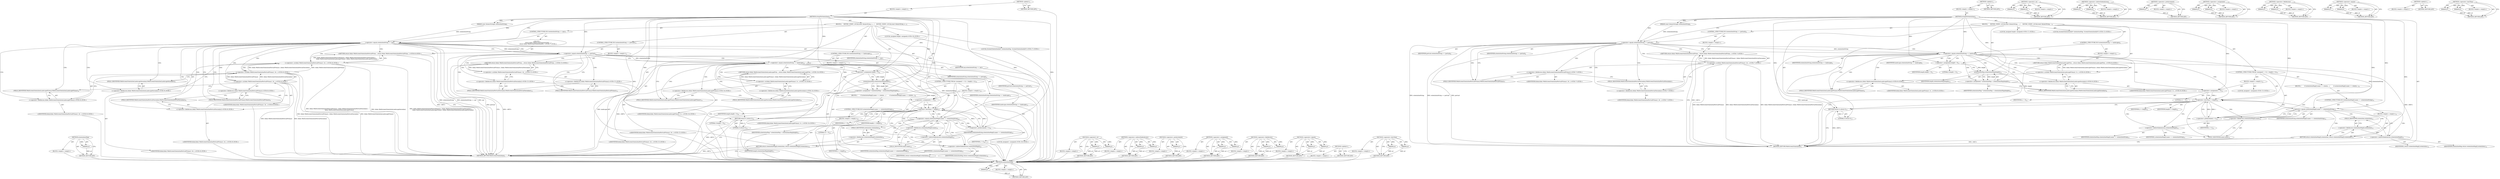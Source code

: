 digraph "&lt;operator&gt;.lessThan" {
vulnerable_120 [label=<(METHOD,orientationsMap)>];
vulnerable_121 [label=<(PARAM,p1)>];
vulnerable_122 [label=<(BLOCK,&lt;empty&gt;,&lt;empty&gt;)>];
vulnerable_123 [label=<(METHOD_RETURN,ANY)>];
vulnerable_6 [label=<(METHOD,&lt;global&gt;)<SUB>1</SUB>>];
vulnerable_7 [label=<(BLOCK,&lt;empty&gt;,&lt;empty&gt;)<SUB>1</SUB>>];
vulnerable_8 [label=<(METHOD,stringToOrientations)<SUB>1</SUB>>];
vulnerable_9 [label=<(PARAM,const AtomicString&amp; orientationString)<SUB>1</SUB>>];
vulnerable_10 [label=<(BLOCK,{
     DEFINE_STATIC_LOCAL(const AtomicString, ...,{
     DEFINE_STATIC_LOCAL(const AtomicString, ...)<SUB>2</SUB>>];
vulnerable_11 [label=<(CONTROL_STRUCTURE,IF,if (orientationString == portrait))<SUB>6</SUB>>];
vulnerable_12 [label=<(&lt;operator&gt;.equals,orientationString == portrait)<SUB>6</SUB>>];
vulnerable_13 [label=<(IDENTIFIER,orientationString,orientationString == portrait)<SUB>6</SUB>>];
vulnerable_14 [label=<(IDENTIFIER,portrait,orientationString == portrait)<SUB>6</SUB>>];
vulnerable_15 [label=<(BLOCK,&lt;empty&gt;,&lt;empty&gt;)<SUB>7</SUB>>];
vulnerable_16 [label="<(RETURN,return blink::WebScreenOrientationPortraitPrima...,return blink::WebScreenOrientationPortraitPrima...)<SUB>7</SUB>>"];
vulnerable_17 [label="<(&lt;operator&gt;.or,blink::WebScreenOrientationPortraitPrimary | bl...)<SUB>7</SUB>>"];
vulnerable_18 [label="<(&lt;operator&gt;.fieldAccess,blink::WebScreenOrientationPortraitPrimary)<SUB>7</SUB>>"];
vulnerable_19 [label="<(IDENTIFIER,blink,blink::WebScreenOrientationPortraitPrimary | bl...)<SUB>7</SUB>>"];
vulnerable_20 [label=<(FIELD_IDENTIFIER,WebScreenOrientationPortraitPrimary,WebScreenOrientationPortraitPrimary)<SUB>7</SUB>>];
vulnerable_21 [label="<(&lt;operator&gt;.fieldAccess,blink::WebScreenOrientationPortraitSecondary)<SUB>7</SUB>>"];
vulnerable_22 [label="<(IDENTIFIER,blink,blink::WebScreenOrientationPortraitPrimary | bl...)<SUB>7</SUB>>"];
vulnerable_23 [label=<(FIELD_IDENTIFIER,WebScreenOrientationPortraitSecondary,WebScreenOrientationPortraitSecondary)<SUB>7</SUB>>];
vulnerable_24 [label=<(CONTROL_STRUCTURE,IF,if (orientationString == landscape))<SUB>8</SUB>>];
vulnerable_25 [label=<(&lt;operator&gt;.equals,orientationString == landscape)<SUB>8</SUB>>];
vulnerable_26 [label=<(IDENTIFIER,orientationString,orientationString == landscape)<SUB>8</SUB>>];
vulnerable_27 [label=<(IDENTIFIER,landscape,orientationString == landscape)<SUB>8</SUB>>];
vulnerable_28 [label=<(BLOCK,&lt;empty&gt;,&lt;empty&gt;)<SUB>9</SUB>>];
vulnerable_29 [label="<(RETURN,return blink::WebScreenOrientationLandscapePrim...,return blink::WebScreenOrientationLandscapePrim...)<SUB>9</SUB>>"];
vulnerable_30 [label="<(&lt;operator&gt;.or,blink::WebScreenOrientationLandscapePrimary | b...)<SUB>9</SUB>>"];
vulnerable_31 [label="<(&lt;operator&gt;.fieldAccess,blink::WebScreenOrientationLandscapePrimary)<SUB>9</SUB>>"];
vulnerable_32 [label="<(IDENTIFIER,blink,blink::WebScreenOrientationLandscapePrimary | b...)<SUB>9</SUB>>"];
vulnerable_33 [label=<(FIELD_IDENTIFIER,WebScreenOrientationLandscapePrimary,WebScreenOrientationLandscapePrimary)<SUB>9</SUB>>];
vulnerable_34 [label="<(&lt;operator&gt;.fieldAccess,blink::WebScreenOrientationLandscapeSecondary)<SUB>9</SUB>>"];
vulnerable_35 [label="<(IDENTIFIER,blink,blink::WebScreenOrientationLandscapePrimary | b...)<SUB>9</SUB>>"];
vulnerable_36 [label=<(FIELD_IDENTIFIER,WebScreenOrientationLandscapeSecondary,WebScreenOrientationLandscapeSecondary)<SUB>9</SUB>>];
vulnerable_37 [label="<(LOCAL,unsigned length: unsigned)<SUB>11</SUB>>"];
vulnerable_38 [label=<(&lt;operator&gt;.assignment,length = 0)<SUB>11</SUB>>];
vulnerable_39 [label=<(IDENTIFIER,length,length = 0)<SUB>11</SUB>>];
vulnerable_40 [label=<(LITERAL,0,length = 0)<SUB>11</SUB>>];
vulnerable_41 [label="<(LOCAL,ScreenOrientationInfo* orientationMap: ScreenOrientationInfo*)<SUB>12</SUB>>"];
vulnerable_42 [label=<(&lt;operator&gt;.assignment,* orientationMap = orientationsMap(length))<SUB>12</SUB>>];
vulnerable_43 [label=<(IDENTIFIER,orientationMap,* orientationMap = orientationsMap(length))<SUB>12</SUB>>];
vulnerable_44 [label=<(orientationsMap,orientationsMap(length))<SUB>12</SUB>>];
vulnerable_45 [label=<(IDENTIFIER,length,orientationsMap(length))<SUB>12</SUB>>];
vulnerable_46 [label=<(CONTROL_STRUCTURE,FOR,for (unsigned i = 0;i &lt; length;++i))<SUB>13</SUB>>];
vulnerable_47 [label=<(BLOCK,&lt;empty&gt;,&lt;empty&gt;)<SUB>13</SUB>>];
vulnerable_48 [label="<(LOCAL,unsigned i: unsigned)<SUB>13</SUB>>"];
vulnerable_49 [label=<(&lt;operator&gt;.assignment,i = 0)<SUB>13</SUB>>];
vulnerable_50 [label=<(IDENTIFIER,i,i = 0)<SUB>13</SUB>>];
vulnerable_51 [label=<(LITERAL,0,i = 0)<SUB>13</SUB>>];
vulnerable_52 [label=<(&lt;operator&gt;.lessThan,i &lt; length)<SUB>13</SUB>>];
vulnerable_53 [label=<(IDENTIFIER,i,i &lt; length)<SUB>13</SUB>>];
vulnerable_54 [label=<(IDENTIFIER,length,i &lt; length)<SUB>13</SUB>>];
vulnerable_55 [label=<(&lt;operator&gt;.preIncrement,++i)<SUB>13</SUB>>];
vulnerable_56 [label=<(IDENTIFIER,i,++i)<SUB>13</SUB>>];
vulnerable_57 [label=<(BLOCK,{
        if (orientationMap[i].name == orienta...,{
        if (orientationMap[i].name == orienta...)<SUB>13</SUB>>];
vulnerable_58 [label=<(CONTROL_STRUCTURE,IF,if (orientationMap[i].name == orientationString))<SUB>14</SUB>>];
vulnerable_59 [label=<(&lt;operator&gt;.equals,orientationMap[i].name == orientationString)<SUB>14</SUB>>];
vulnerable_60 [label=<(&lt;operator&gt;.fieldAccess,orientationMap[i].name)<SUB>14</SUB>>];
vulnerable_61 [label=<(&lt;operator&gt;.indirectIndexAccess,orientationMap[i])<SUB>14</SUB>>];
vulnerable_62 [label=<(IDENTIFIER,orientationMap,orientationMap[i].name == orientationString)<SUB>14</SUB>>];
vulnerable_63 [label=<(IDENTIFIER,i,orientationMap[i].name == orientationString)<SUB>14</SUB>>];
vulnerable_64 [label=<(FIELD_IDENTIFIER,name,name)<SUB>14</SUB>>];
vulnerable_65 [label=<(IDENTIFIER,orientationString,orientationMap[i].name == orientationString)<SUB>14</SUB>>];
vulnerable_66 [label=<(BLOCK,&lt;empty&gt;,&lt;empty&gt;)<SUB>15</SUB>>];
vulnerable_67 [label=<(RETURN,return orientationMap[i].orientation;,return orientationMap[i].orientation;)<SUB>15</SUB>>];
vulnerable_68 [label=<(&lt;operator&gt;.fieldAccess,orientationMap[i].orientation)<SUB>15</SUB>>];
vulnerable_69 [label=<(&lt;operator&gt;.indirectIndexAccess,orientationMap[i])<SUB>15</SUB>>];
vulnerable_70 [label=<(IDENTIFIER,orientationMap,return orientationMap[i].orientation;)<SUB>15</SUB>>];
vulnerable_71 [label=<(IDENTIFIER,i,return orientationMap[i].orientation;)<SUB>15</SUB>>];
vulnerable_72 [label=<(FIELD_IDENTIFIER,orientation,orientation)<SUB>15</SUB>>];
vulnerable_73 [label=<(RETURN,return 0;,return 0;)<SUB>17</SUB>>];
vulnerable_74 [label=<(LITERAL,0,return 0;)<SUB>17</SUB>>];
vulnerable_75 [label=<(METHOD_RETURN,WebScreenOrientations)<SUB>1</SUB>>];
vulnerable_77 [label=<(METHOD_RETURN,ANY)<SUB>1</SUB>>];
vulnerable_105 [label=<(METHOD,&lt;operator&gt;.or)>];
vulnerable_106 [label=<(PARAM,p1)>];
vulnerable_107 [label=<(PARAM,p2)>];
vulnerable_108 [label=<(BLOCK,&lt;empty&gt;,&lt;empty&gt;)>];
vulnerable_109 [label=<(METHOD_RETURN,ANY)>];
vulnerable_133 [label=<(METHOD,&lt;operator&gt;.indirectIndexAccess)>];
vulnerable_134 [label=<(PARAM,p1)>];
vulnerable_135 [label=<(PARAM,p2)>];
vulnerable_136 [label=<(BLOCK,&lt;empty&gt;,&lt;empty&gt;)>];
vulnerable_137 [label=<(METHOD_RETURN,ANY)>];
vulnerable_129 [label=<(METHOD,&lt;operator&gt;.preIncrement)>];
vulnerable_130 [label=<(PARAM,p1)>];
vulnerable_131 [label=<(BLOCK,&lt;empty&gt;,&lt;empty&gt;)>];
vulnerable_132 [label=<(METHOD_RETURN,ANY)>];
vulnerable_115 [label=<(METHOD,&lt;operator&gt;.assignment)>];
vulnerable_116 [label=<(PARAM,p1)>];
vulnerable_117 [label=<(PARAM,p2)>];
vulnerable_118 [label=<(BLOCK,&lt;empty&gt;,&lt;empty&gt;)>];
vulnerable_119 [label=<(METHOD_RETURN,ANY)>];
vulnerable_110 [label=<(METHOD,&lt;operator&gt;.fieldAccess)>];
vulnerable_111 [label=<(PARAM,p1)>];
vulnerable_112 [label=<(PARAM,p2)>];
vulnerable_113 [label=<(BLOCK,&lt;empty&gt;,&lt;empty&gt;)>];
vulnerable_114 [label=<(METHOD_RETURN,ANY)>];
vulnerable_100 [label=<(METHOD,&lt;operator&gt;.equals)>];
vulnerable_101 [label=<(PARAM,p1)>];
vulnerable_102 [label=<(PARAM,p2)>];
vulnerable_103 [label=<(BLOCK,&lt;empty&gt;,&lt;empty&gt;)>];
vulnerable_104 [label=<(METHOD_RETURN,ANY)>];
vulnerable_94 [label=<(METHOD,&lt;global&gt;)<SUB>1</SUB>>];
vulnerable_95 [label=<(BLOCK,&lt;empty&gt;,&lt;empty&gt;)>];
vulnerable_96 [label=<(METHOD_RETURN,ANY)>];
vulnerable_124 [label=<(METHOD,&lt;operator&gt;.lessThan)>];
vulnerable_125 [label=<(PARAM,p1)>];
vulnerable_126 [label=<(PARAM,p2)>];
vulnerable_127 [label=<(BLOCK,&lt;empty&gt;,&lt;empty&gt;)>];
vulnerable_128 [label=<(METHOD_RETURN,ANY)>];
fixed_141 [label=<(METHOD,orientationsMap)>];
fixed_142 [label=<(PARAM,p1)>];
fixed_143 [label=<(BLOCK,&lt;empty&gt;,&lt;empty&gt;)>];
fixed_144 [label=<(METHOD_RETURN,ANY)>];
fixed_6 [label=<(METHOD,&lt;global&gt;)<SUB>1</SUB>>];
fixed_7 [label=<(BLOCK,&lt;empty&gt;,&lt;empty&gt;)<SUB>1</SUB>>];
fixed_8 [label=<(METHOD,stringToOrientations)<SUB>1</SUB>>];
fixed_9 [label=<(PARAM,const AtomicString&amp; orientationString)<SUB>1</SUB>>];
fixed_10 [label=<(BLOCK,{
    DEFINE_STATIC_LOCAL(const AtomicString, a...,{
    DEFINE_STATIC_LOCAL(const AtomicString, a...)<SUB>2</SUB>>];
fixed_11 [label=<(CONTROL_STRUCTURE,IF,if (orientationString == any))<SUB>7</SUB>>];
fixed_12 [label=<(&lt;operator&gt;.equals,orientationString == any)<SUB>7</SUB>>];
fixed_13 [label=<(IDENTIFIER,orientationString,orientationString == any)<SUB>7</SUB>>];
fixed_14 [label=<(IDENTIFIER,any,orientationString == any)<SUB>7</SUB>>];
fixed_15 [label="<(BLOCK,{
        return blink::WebScreenOrientationPor...,{
        return blink::WebScreenOrientationPor...)<SUB>7</SUB>>"];
fixed_16 [label="<(RETURN,return blink::WebScreenOrientationPortraitPrima...,return blink::WebScreenOrientationPortraitPrima...)<SUB>8</SUB>>"];
fixed_17 [label="<(&lt;operator&gt;.or,blink::WebScreenOrientationPortraitPrimary | bl...)<SUB>8</SUB>>"];
fixed_18 [label="<(&lt;operator&gt;.or,blink::WebScreenOrientationPortraitPrimary | bl...)<SUB>8</SUB>>"];
fixed_19 [label="<(&lt;operator&gt;.or,blink::WebScreenOrientationPortraitPrimary | bl...)<SUB>8</SUB>>"];
fixed_20 [label="<(&lt;operator&gt;.fieldAccess,blink::WebScreenOrientationPortraitPrimary)<SUB>8</SUB>>"];
fixed_21 [label="<(IDENTIFIER,blink,blink::WebScreenOrientationPortraitPrimary | bl...)<SUB>8</SUB>>"];
fixed_22 [label=<(FIELD_IDENTIFIER,WebScreenOrientationPortraitPrimary,WebScreenOrientationPortraitPrimary)<SUB>8</SUB>>];
fixed_23 [label="<(&lt;operator&gt;.fieldAccess,blink::WebScreenOrientationPortraitSecondary)<SUB>8</SUB>>"];
fixed_24 [label="<(IDENTIFIER,blink,blink::WebScreenOrientationPortraitPrimary | bl...)<SUB>8</SUB>>"];
fixed_25 [label=<(FIELD_IDENTIFIER,WebScreenOrientationPortraitSecondary,WebScreenOrientationPortraitSecondary)<SUB>8</SUB>>];
fixed_26 [label="<(&lt;operator&gt;.fieldAccess,blink::WebScreenOrientationLandscapePrimary)<SUB>9</SUB>>"];
fixed_27 [label="<(IDENTIFIER,blink,blink::WebScreenOrientationPortraitPrimary | bl...)<SUB>9</SUB>>"];
fixed_28 [label=<(FIELD_IDENTIFIER,WebScreenOrientationLandscapePrimary,WebScreenOrientationLandscapePrimary)<SUB>9</SUB>>];
fixed_29 [label="<(&lt;operator&gt;.fieldAccess,blink::WebScreenOrientationLandscapeSecondary)<SUB>9</SUB>>"];
fixed_30 [label="<(IDENTIFIER,blink,blink::WebScreenOrientationPortraitPrimary | bl...)<SUB>9</SUB>>"];
fixed_31 [label=<(FIELD_IDENTIFIER,WebScreenOrientationLandscapeSecondary,WebScreenOrientationLandscapeSecondary)<SUB>9</SUB>>];
fixed_32 [label=<(CONTROL_STRUCTURE,IF,if (orientationString == portrait))<SUB>11</SUB>>];
fixed_33 [label=<(&lt;operator&gt;.equals,orientationString == portrait)<SUB>11</SUB>>];
fixed_34 [label=<(IDENTIFIER,orientationString,orientationString == portrait)<SUB>11</SUB>>];
fixed_35 [label=<(IDENTIFIER,portrait,orientationString == portrait)<SUB>11</SUB>>];
fixed_36 [label=<(BLOCK,&lt;empty&gt;,&lt;empty&gt;)<SUB>12</SUB>>];
fixed_37 [label="<(RETURN,return blink::WebScreenOrientationPortraitPrima...,return blink::WebScreenOrientationPortraitPrima...)<SUB>12</SUB>>"];
fixed_38 [label="<(&lt;operator&gt;.or,blink::WebScreenOrientationPortraitPrimary | bl...)<SUB>12</SUB>>"];
fixed_39 [label="<(&lt;operator&gt;.fieldAccess,blink::WebScreenOrientationPortraitPrimary)<SUB>12</SUB>>"];
fixed_40 [label="<(IDENTIFIER,blink,blink::WebScreenOrientationPortraitPrimary | bl...)<SUB>12</SUB>>"];
fixed_41 [label=<(FIELD_IDENTIFIER,WebScreenOrientationPortraitPrimary,WebScreenOrientationPortraitPrimary)<SUB>12</SUB>>];
fixed_42 [label="<(&lt;operator&gt;.fieldAccess,blink::WebScreenOrientationPortraitSecondary)<SUB>12</SUB>>"];
fixed_43 [label="<(IDENTIFIER,blink,blink::WebScreenOrientationPortraitPrimary | bl...)<SUB>12</SUB>>"];
fixed_44 [label=<(FIELD_IDENTIFIER,WebScreenOrientationPortraitSecondary,WebScreenOrientationPortraitSecondary)<SUB>12</SUB>>];
fixed_45 [label=<(CONTROL_STRUCTURE,IF,if (orientationString == landscape))<SUB>13</SUB>>];
fixed_46 [label=<(&lt;operator&gt;.equals,orientationString == landscape)<SUB>13</SUB>>];
fixed_47 [label=<(IDENTIFIER,orientationString,orientationString == landscape)<SUB>13</SUB>>];
fixed_48 [label=<(IDENTIFIER,landscape,orientationString == landscape)<SUB>13</SUB>>];
fixed_49 [label=<(BLOCK,&lt;empty&gt;,&lt;empty&gt;)<SUB>14</SUB>>];
fixed_50 [label="<(RETURN,return blink::WebScreenOrientationLandscapePrim...,return blink::WebScreenOrientationLandscapePrim...)<SUB>14</SUB>>"];
fixed_51 [label="<(&lt;operator&gt;.or,blink::WebScreenOrientationLandscapePrimary | b...)<SUB>14</SUB>>"];
fixed_52 [label="<(&lt;operator&gt;.fieldAccess,blink::WebScreenOrientationLandscapePrimary)<SUB>14</SUB>>"];
fixed_53 [label="<(IDENTIFIER,blink,blink::WebScreenOrientationLandscapePrimary | b...)<SUB>14</SUB>>"];
fixed_54 [label=<(FIELD_IDENTIFIER,WebScreenOrientationLandscapePrimary,WebScreenOrientationLandscapePrimary)<SUB>14</SUB>>];
fixed_55 [label="<(&lt;operator&gt;.fieldAccess,blink::WebScreenOrientationLandscapeSecondary)<SUB>14</SUB>>"];
fixed_56 [label="<(IDENTIFIER,blink,blink::WebScreenOrientationLandscapePrimary | b...)<SUB>14</SUB>>"];
fixed_57 [label=<(FIELD_IDENTIFIER,WebScreenOrientationLandscapeSecondary,WebScreenOrientationLandscapeSecondary)<SUB>14</SUB>>];
fixed_58 [label="<(LOCAL,unsigned length: unsigned)<SUB>16</SUB>>"];
fixed_59 [label=<(&lt;operator&gt;.assignment,length = 0)<SUB>16</SUB>>];
fixed_60 [label=<(IDENTIFIER,length,length = 0)<SUB>16</SUB>>];
fixed_61 [label=<(LITERAL,0,length = 0)<SUB>16</SUB>>];
fixed_62 [label="<(LOCAL,ScreenOrientationInfo* orientationMap: ScreenOrientationInfo*)<SUB>17</SUB>>"];
fixed_63 [label=<(&lt;operator&gt;.assignment,* orientationMap = orientationsMap(length))<SUB>17</SUB>>];
fixed_64 [label=<(IDENTIFIER,orientationMap,* orientationMap = orientationsMap(length))<SUB>17</SUB>>];
fixed_65 [label=<(orientationsMap,orientationsMap(length))<SUB>17</SUB>>];
fixed_66 [label=<(IDENTIFIER,length,orientationsMap(length))<SUB>17</SUB>>];
fixed_67 [label=<(CONTROL_STRUCTURE,FOR,for (unsigned i = 0;i &lt; length;++i))<SUB>18</SUB>>];
fixed_68 [label=<(BLOCK,&lt;empty&gt;,&lt;empty&gt;)<SUB>18</SUB>>];
fixed_69 [label="<(LOCAL,unsigned i: unsigned)<SUB>18</SUB>>"];
fixed_70 [label=<(&lt;operator&gt;.assignment,i = 0)<SUB>18</SUB>>];
fixed_71 [label=<(IDENTIFIER,i,i = 0)<SUB>18</SUB>>];
fixed_72 [label=<(LITERAL,0,i = 0)<SUB>18</SUB>>];
fixed_73 [label=<(&lt;operator&gt;.lessThan,i &lt; length)<SUB>18</SUB>>];
fixed_74 [label=<(IDENTIFIER,i,i &lt; length)<SUB>18</SUB>>];
fixed_75 [label=<(IDENTIFIER,length,i &lt; length)<SUB>18</SUB>>];
fixed_76 [label=<(&lt;operator&gt;.preIncrement,++i)<SUB>18</SUB>>];
fixed_77 [label=<(IDENTIFIER,i,++i)<SUB>18</SUB>>];
fixed_78 [label=<(BLOCK,{
        if (orientationMap[i].name == orienta...,{
        if (orientationMap[i].name == orienta...)<SUB>18</SUB>>];
fixed_79 [label=<(CONTROL_STRUCTURE,IF,if (orientationMap[i].name == orientationString))<SUB>19</SUB>>];
fixed_80 [label=<(&lt;operator&gt;.equals,orientationMap[i].name == orientationString)<SUB>19</SUB>>];
fixed_81 [label=<(&lt;operator&gt;.fieldAccess,orientationMap[i].name)<SUB>19</SUB>>];
fixed_82 [label=<(&lt;operator&gt;.indirectIndexAccess,orientationMap[i])<SUB>19</SUB>>];
fixed_83 [label=<(IDENTIFIER,orientationMap,orientationMap[i].name == orientationString)<SUB>19</SUB>>];
fixed_84 [label=<(IDENTIFIER,i,orientationMap[i].name == orientationString)<SUB>19</SUB>>];
fixed_85 [label=<(FIELD_IDENTIFIER,name,name)<SUB>19</SUB>>];
fixed_86 [label=<(IDENTIFIER,orientationString,orientationMap[i].name == orientationString)<SUB>19</SUB>>];
fixed_87 [label=<(BLOCK,&lt;empty&gt;,&lt;empty&gt;)<SUB>20</SUB>>];
fixed_88 [label=<(RETURN,return orientationMap[i].orientation;,return orientationMap[i].orientation;)<SUB>20</SUB>>];
fixed_89 [label=<(&lt;operator&gt;.fieldAccess,orientationMap[i].orientation)<SUB>20</SUB>>];
fixed_90 [label=<(&lt;operator&gt;.indirectIndexAccess,orientationMap[i])<SUB>20</SUB>>];
fixed_91 [label=<(IDENTIFIER,orientationMap,return orientationMap[i].orientation;)<SUB>20</SUB>>];
fixed_92 [label=<(IDENTIFIER,i,return orientationMap[i].orientation;)<SUB>20</SUB>>];
fixed_93 [label=<(FIELD_IDENTIFIER,orientation,orientation)<SUB>20</SUB>>];
fixed_94 [label=<(RETURN,return 0;,return 0;)<SUB>22</SUB>>];
fixed_95 [label=<(LITERAL,0,return 0;)<SUB>22</SUB>>];
fixed_96 [label=<(METHOD_RETURN,WebScreenOrientations)<SUB>1</SUB>>];
fixed_98 [label=<(METHOD_RETURN,ANY)<SUB>1</SUB>>];
fixed_126 [label=<(METHOD,&lt;operator&gt;.or)>];
fixed_127 [label=<(PARAM,p1)>];
fixed_128 [label=<(PARAM,p2)>];
fixed_129 [label=<(BLOCK,&lt;empty&gt;,&lt;empty&gt;)>];
fixed_130 [label=<(METHOD_RETURN,ANY)>];
fixed_154 [label=<(METHOD,&lt;operator&gt;.indirectIndexAccess)>];
fixed_155 [label=<(PARAM,p1)>];
fixed_156 [label=<(PARAM,p2)>];
fixed_157 [label=<(BLOCK,&lt;empty&gt;,&lt;empty&gt;)>];
fixed_158 [label=<(METHOD_RETURN,ANY)>];
fixed_150 [label=<(METHOD,&lt;operator&gt;.preIncrement)>];
fixed_151 [label=<(PARAM,p1)>];
fixed_152 [label=<(BLOCK,&lt;empty&gt;,&lt;empty&gt;)>];
fixed_153 [label=<(METHOD_RETURN,ANY)>];
fixed_136 [label=<(METHOD,&lt;operator&gt;.assignment)>];
fixed_137 [label=<(PARAM,p1)>];
fixed_138 [label=<(PARAM,p2)>];
fixed_139 [label=<(BLOCK,&lt;empty&gt;,&lt;empty&gt;)>];
fixed_140 [label=<(METHOD_RETURN,ANY)>];
fixed_131 [label=<(METHOD,&lt;operator&gt;.fieldAccess)>];
fixed_132 [label=<(PARAM,p1)>];
fixed_133 [label=<(PARAM,p2)>];
fixed_134 [label=<(BLOCK,&lt;empty&gt;,&lt;empty&gt;)>];
fixed_135 [label=<(METHOD_RETURN,ANY)>];
fixed_121 [label=<(METHOD,&lt;operator&gt;.equals)>];
fixed_122 [label=<(PARAM,p1)>];
fixed_123 [label=<(PARAM,p2)>];
fixed_124 [label=<(BLOCK,&lt;empty&gt;,&lt;empty&gt;)>];
fixed_125 [label=<(METHOD_RETURN,ANY)>];
fixed_115 [label=<(METHOD,&lt;global&gt;)<SUB>1</SUB>>];
fixed_116 [label=<(BLOCK,&lt;empty&gt;,&lt;empty&gt;)>];
fixed_117 [label=<(METHOD_RETURN,ANY)>];
fixed_145 [label=<(METHOD,&lt;operator&gt;.lessThan)>];
fixed_146 [label=<(PARAM,p1)>];
fixed_147 [label=<(PARAM,p2)>];
fixed_148 [label=<(BLOCK,&lt;empty&gt;,&lt;empty&gt;)>];
fixed_149 [label=<(METHOD_RETURN,ANY)>];
vulnerable_120 -> vulnerable_121  [key=0, label="AST: "];
vulnerable_120 -> vulnerable_121  [key=1, label="DDG: "];
vulnerable_120 -> vulnerable_122  [key=0, label="AST: "];
vulnerable_120 -> vulnerable_123  [key=0, label="AST: "];
vulnerable_120 -> vulnerable_123  [key=1, label="CFG: "];
vulnerable_121 -> vulnerable_123  [key=0, label="DDG: p1"];
vulnerable_6 -> vulnerable_7  [key=0, label="AST: "];
vulnerable_6 -> vulnerable_77  [key=0, label="AST: "];
vulnerable_6 -> vulnerable_77  [key=1, label="CFG: "];
vulnerable_7 -> vulnerable_8  [key=0, label="AST: "];
vulnerable_8 -> vulnerable_9  [key=0, label="AST: "];
vulnerable_8 -> vulnerable_9  [key=1, label="DDG: "];
vulnerable_8 -> vulnerable_10  [key=0, label="AST: "];
vulnerable_8 -> vulnerable_75  [key=0, label="AST: "];
vulnerable_8 -> vulnerable_12  [key=0, label="CFG: "];
vulnerable_8 -> vulnerable_12  [key=1, label="DDG: "];
vulnerable_8 -> vulnerable_38  [key=0, label="DDG: "];
vulnerable_8 -> vulnerable_73  [key=0, label="DDG: "];
vulnerable_8 -> vulnerable_74  [key=0, label="DDG: "];
vulnerable_8 -> vulnerable_25  [key=0, label="DDG: "];
vulnerable_8 -> vulnerable_44  [key=0, label="DDG: "];
vulnerable_8 -> vulnerable_49  [key=0, label="DDG: "];
vulnerable_8 -> vulnerable_52  [key=0, label="DDG: "];
vulnerable_8 -> vulnerable_55  [key=0, label="DDG: "];
vulnerable_8 -> vulnerable_59  [key=0, label="DDG: "];
vulnerable_8 -> vulnerable_67  [key=0, label="DDG: "];
vulnerable_9 -> vulnerable_12  [key=0, label="DDG: orientationString"];
vulnerable_10 -> vulnerable_11  [key=0, label="AST: "];
vulnerable_10 -> vulnerable_24  [key=0, label="AST: "];
vulnerable_10 -> vulnerable_37  [key=0, label="AST: "];
vulnerable_10 -> vulnerable_38  [key=0, label="AST: "];
vulnerable_10 -> vulnerable_41  [key=0, label="AST: "];
vulnerable_10 -> vulnerable_42  [key=0, label="AST: "];
vulnerable_10 -> vulnerable_46  [key=0, label="AST: "];
vulnerable_10 -> vulnerable_73  [key=0, label="AST: "];
vulnerable_11 -> vulnerable_12  [key=0, label="AST: "];
vulnerable_11 -> vulnerable_15  [key=0, label="AST: "];
vulnerable_12 -> vulnerable_13  [key=0, label="AST: "];
vulnerable_12 -> vulnerable_14  [key=0, label="AST: "];
vulnerable_12 -> vulnerable_20  [key=0, label="CFG: "];
vulnerable_12 -> vulnerable_20  [key=1, label="CDG: "];
vulnerable_12 -> vulnerable_25  [key=0, label="CFG: "];
vulnerable_12 -> vulnerable_25  [key=1, label="DDG: orientationString"];
vulnerable_12 -> vulnerable_25  [key=2, label="CDG: "];
vulnerable_12 -> vulnerable_75  [key=0, label="DDG: orientationString"];
vulnerable_12 -> vulnerable_75  [key=1, label="DDG: orientationString == portrait"];
vulnerable_12 -> vulnerable_75  [key=2, label="DDG: portrait"];
vulnerable_12 -> vulnerable_17  [key=0, label="CDG: "];
vulnerable_12 -> vulnerable_21  [key=0, label="CDG: "];
vulnerable_12 -> vulnerable_18  [key=0, label="CDG: "];
vulnerable_12 -> vulnerable_16  [key=0, label="CDG: "];
vulnerable_12 -> vulnerable_23  [key=0, label="CDG: "];
vulnerable_15 -> vulnerable_16  [key=0, label="AST: "];
vulnerable_16 -> vulnerable_17  [key=0, label="AST: "];
vulnerable_16 -> vulnerable_75  [key=0, label="CFG: "];
vulnerable_16 -> vulnerable_75  [key=1, label="DDG: &lt;RET&gt;"];
vulnerable_17 -> vulnerable_18  [key=0, label="AST: "];
vulnerable_17 -> vulnerable_21  [key=0, label="AST: "];
vulnerable_17 -> vulnerable_16  [key=0, label="CFG: "];
vulnerable_17 -> vulnerable_16  [key=1, label="DDG: blink::WebScreenOrientationPortraitPrimary | blink::WebScreenOrientationPortraitSecondary"];
vulnerable_17 -> vulnerable_75  [key=0, label="DDG: blink::WebScreenOrientationPortraitPrimary"];
vulnerable_17 -> vulnerable_75  [key=1, label="DDG: blink::WebScreenOrientationPortraitSecondary"];
vulnerable_17 -> vulnerable_75  [key=2, label="DDG: blink::WebScreenOrientationPortraitPrimary | blink::WebScreenOrientationPortraitSecondary"];
vulnerable_18 -> vulnerable_19  [key=0, label="AST: "];
vulnerable_18 -> vulnerable_20  [key=0, label="AST: "];
vulnerable_18 -> vulnerable_23  [key=0, label="CFG: "];
vulnerable_20 -> vulnerable_18  [key=0, label="CFG: "];
vulnerable_21 -> vulnerable_22  [key=0, label="AST: "];
vulnerable_21 -> vulnerable_23  [key=0, label="AST: "];
vulnerable_21 -> vulnerable_17  [key=0, label="CFG: "];
vulnerable_23 -> vulnerable_21  [key=0, label="CFG: "];
vulnerable_24 -> vulnerable_25  [key=0, label="AST: "];
vulnerable_24 -> vulnerable_28  [key=0, label="AST: "];
vulnerable_25 -> vulnerable_26  [key=0, label="AST: "];
vulnerable_25 -> vulnerable_27  [key=0, label="AST: "];
vulnerable_25 -> vulnerable_33  [key=0, label="CFG: "];
vulnerable_25 -> vulnerable_33  [key=1, label="CDG: "];
vulnerable_25 -> vulnerable_38  [key=0, label="CFG: "];
vulnerable_25 -> vulnerable_38  [key=1, label="CDG: "];
vulnerable_25 -> vulnerable_75  [key=0, label="DDG: landscape"];
vulnerable_25 -> vulnerable_59  [key=0, label="DDG: orientationString"];
vulnerable_25 -> vulnerable_30  [key=0, label="CDG: "];
vulnerable_25 -> vulnerable_34  [key=0, label="CDG: "];
vulnerable_25 -> vulnerable_49  [key=0, label="CDG: "];
vulnerable_25 -> vulnerable_42  [key=0, label="CDG: "];
vulnerable_25 -> vulnerable_52  [key=0, label="CDG: "];
vulnerable_25 -> vulnerable_29  [key=0, label="CDG: "];
vulnerable_25 -> vulnerable_44  [key=0, label="CDG: "];
vulnerable_25 -> vulnerable_36  [key=0, label="CDG: "];
vulnerable_25 -> vulnerable_31  [key=0, label="CDG: "];
vulnerable_28 -> vulnerable_29  [key=0, label="AST: "];
vulnerable_29 -> vulnerable_30  [key=0, label="AST: "];
vulnerable_29 -> vulnerable_75  [key=0, label="CFG: "];
vulnerable_29 -> vulnerable_75  [key=1, label="DDG: &lt;RET&gt;"];
vulnerable_30 -> vulnerable_31  [key=0, label="AST: "];
vulnerable_30 -> vulnerable_34  [key=0, label="AST: "];
vulnerable_30 -> vulnerable_29  [key=0, label="CFG: "];
vulnerable_30 -> vulnerable_29  [key=1, label="DDG: blink::WebScreenOrientationLandscapePrimary | blink::WebScreenOrientationLandscapeSecondary"];
vulnerable_31 -> vulnerable_32  [key=0, label="AST: "];
vulnerable_31 -> vulnerable_33  [key=0, label="AST: "];
vulnerable_31 -> vulnerable_36  [key=0, label="CFG: "];
vulnerable_33 -> vulnerable_31  [key=0, label="CFG: "];
vulnerable_34 -> vulnerable_35  [key=0, label="AST: "];
vulnerable_34 -> vulnerable_36  [key=0, label="AST: "];
vulnerable_34 -> vulnerable_30  [key=0, label="CFG: "];
vulnerable_36 -> vulnerable_34  [key=0, label="CFG: "];
vulnerable_38 -> vulnerable_39  [key=0, label="AST: "];
vulnerable_38 -> vulnerable_40  [key=0, label="AST: "];
vulnerable_38 -> vulnerable_44  [key=0, label="CFG: "];
vulnerable_38 -> vulnerable_44  [key=1, label="DDG: length"];
vulnerable_42 -> vulnerable_43  [key=0, label="AST: "];
vulnerable_42 -> vulnerable_44  [key=0, label="AST: "];
vulnerable_42 -> vulnerable_49  [key=0, label="CFG: "];
vulnerable_44 -> vulnerable_45  [key=0, label="AST: "];
vulnerable_44 -> vulnerable_42  [key=0, label="CFG: "];
vulnerable_44 -> vulnerable_42  [key=1, label="DDG: length"];
vulnerable_44 -> vulnerable_52  [key=0, label="DDG: length"];
vulnerable_46 -> vulnerable_47  [key=0, label="AST: "];
vulnerable_46 -> vulnerable_52  [key=0, label="AST: "];
vulnerable_46 -> vulnerable_55  [key=0, label="AST: "];
vulnerable_46 -> vulnerable_57  [key=0, label="AST: "];
vulnerable_47 -> vulnerable_48  [key=0, label="AST: "];
vulnerable_47 -> vulnerable_49  [key=0, label="AST: "];
vulnerable_49 -> vulnerable_50  [key=0, label="AST: "];
vulnerable_49 -> vulnerable_51  [key=0, label="AST: "];
vulnerable_49 -> vulnerable_52  [key=0, label="CFG: "];
vulnerable_49 -> vulnerable_52  [key=1, label="DDG: i"];
vulnerable_52 -> vulnerable_53  [key=0, label="AST: "];
vulnerable_52 -> vulnerable_54  [key=0, label="AST: "];
vulnerable_52 -> vulnerable_61  [key=0, label="CFG: "];
vulnerable_52 -> vulnerable_61  [key=1, label="CDG: "];
vulnerable_52 -> vulnerable_73  [key=0, label="CFG: "];
vulnerable_52 -> vulnerable_73  [key=1, label="CDG: "];
vulnerable_52 -> vulnerable_55  [key=0, label="DDG: i"];
vulnerable_52 -> vulnerable_60  [key=0, label="CDG: "];
vulnerable_52 -> vulnerable_64  [key=0, label="CDG: "];
vulnerable_52 -> vulnerable_59  [key=0, label="CDG: "];
vulnerable_55 -> vulnerable_56  [key=0, label="AST: "];
vulnerable_55 -> vulnerable_52  [key=0, label="CFG: "];
vulnerable_55 -> vulnerable_52  [key=1, label="DDG: i"];
vulnerable_57 -> vulnerable_58  [key=0, label="AST: "];
vulnerable_58 -> vulnerable_59  [key=0, label="AST: "];
vulnerable_58 -> vulnerable_66  [key=0, label="AST: "];
vulnerable_59 -> vulnerable_60  [key=0, label="AST: "];
vulnerable_59 -> vulnerable_65  [key=0, label="AST: "];
vulnerable_59 -> vulnerable_69  [key=0, label="CFG: "];
vulnerable_59 -> vulnerable_69  [key=1, label="CDG: "];
vulnerable_59 -> vulnerable_55  [key=0, label="CFG: "];
vulnerable_59 -> vulnerable_55  [key=1, label="CDG: "];
vulnerable_59 -> vulnerable_68  [key=0, label="CDG: "];
vulnerable_59 -> vulnerable_52  [key=0, label="CDG: "];
vulnerable_59 -> vulnerable_72  [key=0, label="CDG: "];
vulnerable_59 -> vulnerable_67  [key=0, label="CDG: "];
vulnerable_60 -> vulnerable_61  [key=0, label="AST: "];
vulnerable_60 -> vulnerable_64  [key=0, label="AST: "];
vulnerable_60 -> vulnerable_59  [key=0, label="CFG: "];
vulnerable_61 -> vulnerable_62  [key=0, label="AST: "];
vulnerable_61 -> vulnerable_63  [key=0, label="AST: "];
vulnerable_61 -> vulnerable_64  [key=0, label="CFG: "];
vulnerable_64 -> vulnerable_60  [key=0, label="CFG: "];
vulnerable_66 -> vulnerable_67  [key=0, label="AST: "];
vulnerable_67 -> vulnerable_68  [key=0, label="AST: "];
vulnerable_67 -> vulnerable_75  [key=0, label="CFG: "];
vulnerable_67 -> vulnerable_75  [key=1, label="DDG: &lt;RET&gt;"];
vulnerable_68 -> vulnerable_69  [key=0, label="AST: "];
vulnerable_68 -> vulnerable_72  [key=0, label="AST: "];
vulnerable_68 -> vulnerable_67  [key=0, label="CFG: "];
vulnerable_69 -> vulnerable_70  [key=0, label="AST: "];
vulnerable_69 -> vulnerable_71  [key=0, label="AST: "];
vulnerable_69 -> vulnerable_72  [key=0, label="CFG: "];
vulnerable_72 -> vulnerable_68  [key=0, label="CFG: "];
vulnerable_73 -> vulnerable_74  [key=0, label="AST: "];
vulnerable_73 -> vulnerable_75  [key=0, label="CFG: "];
vulnerable_73 -> vulnerable_75  [key=1, label="DDG: &lt;RET&gt;"];
vulnerable_74 -> vulnerable_73  [key=0, label="DDG: 0"];
vulnerable_105 -> vulnerable_106  [key=0, label="AST: "];
vulnerable_105 -> vulnerable_106  [key=1, label="DDG: "];
vulnerable_105 -> vulnerable_108  [key=0, label="AST: "];
vulnerable_105 -> vulnerable_107  [key=0, label="AST: "];
vulnerable_105 -> vulnerable_107  [key=1, label="DDG: "];
vulnerable_105 -> vulnerable_109  [key=0, label="AST: "];
vulnerable_105 -> vulnerable_109  [key=1, label="CFG: "];
vulnerable_106 -> vulnerable_109  [key=0, label="DDG: p1"];
vulnerable_107 -> vulnerable_109  [key=0, label="DDG: p2"];
vulnerable_133 -> vulnerable_134  [key=0, label="AST: "];
vulnerable_133 -> vulnerable_134  [key=1, label="DDG: "];
vulnerable_133 -> vulnerable_136  [key=0, label="AST: "];
vulnerable_133 -> vulnerable_135  [key=0, label="AST: "];
vulnerable_133 -> vulnerable_135  [key=1, label="DDG: "];
vulnerable_133 -> vulnerable_137  [key=0, label="AST: "];
vulnerable_133 -> vulnerable_137  [key=1, label="CFG: "];
vulnerable_134 -> vulnerable_137  [key=0, label="DDG: p1"];
vulnerable_135 -> vulnerable_137  [key=0, label="DDG: p2"];
vulnerable_129 -> vulnerable_130  [key=0, label="AST: "];
vulnerable_129 -> vulnerable_130  [key=1, label="DDG: "];
vulnerable_129 -> vulnerable_131  [key=0, label="AST: "];
vulnerable_129 -> vulnerable_132  [key=0, label="AST: "];
vulnerable_129 -> vulnerable_132  [key=1, label="CFG: "];
vulnerable_130 -> vulnerable_132  [key=0, label="DDG: p1"];
vulnerable_115 -> vulnerable_116  [key=0, label="AST: "];
vulnerable_115 -> vulnerable_116  [key=1, label="DDG: "];
vulnerable_115 -> vulnerable_118  [key=0, label="AST: "];
vulnerable_115 -> vulnerable_117  [key=0, label="AST: "];
vulnerable_115 -> vulnerable_117  [key=1, label="DDG: "];
vulnerable_115 -> vulnerable_119  [key=0, label="AST: "];
vulnerable_115 -> vulnerable_119  [key=1, label="CFG: "];
vulnerable_116 -> vulnerable_119  [key=0, label="DDG: p1"];
vulnerable_117 -> vulnerable_119  [key=0, label="DDG: p2"];
vulnerable_110 -> vulnerable_111  [key=0, label="AST: "];
vulnerable_110 -> vulnerable_111  [key=1, label="DDG: "];
vulnerable_110 -> vulnerable_113  [key=0, label="AST: "];
vulnerable_110 -> vulnerable_112  [key=0, label="AST: "];
vulnerable_110 -> vulnerable_112  [key=1, label="DDG: "];
vulnerable_110 -> vulnerable_114  [key=0, label="AST: "];
vulnerable_110 -> vulnerable_114  [key=1, label="CFG: "];
vulnerable_111 -> vulnerable_114  [key=0, label="DDG: p1"];
vulnerable_112 -> vulnerable_114  [key=0, label="DDG: p2"];
vulnerable_100 -> vulnerable_101  [key=0, label="AST: "];
vulnerable_100 -> vulnerable_101  [key=1, label="DDG: "];
vulnerable_100 -> vulnerable_103  [key=0, label="AST: "];
vulnerable_100 -> vulnerable_102  [key=0, label="AST: "];
vulnerable_100 -> vulnerable_102  [key=1, label="DDG: "];
vulnerable_100 -> vulnerable_104  [key=0, label="AST: "];
vulnerable_100 -> vulnerable_104  [key=1, label="CFG: "];
vulnerable_101 -> vulnerable_104  [key=0, label="DDG: p1"];
vulnerable_102 -> vulnerable_104  [key=0, label="DDG: p2"];
vulnerable_94 -> vulnerable_95  [key=0, label="AST: "];
vulnerable_94 -> vulnerable_96  [key=0, label="AST: "];
vulnerable_94 -> vulnerable_96  [key=1, label="CFG: "];
vulnerable_124 -> vulnerable_125  [key=0, label="AST: "];
vulnerable_124 -> vulnerable_125  [key=1, label="DDG: "];
vulnerable_124 -> vulnerable_127  [key=0, label="AST: "];
vulnerable_124 -> vulnerable_126  [key=0, label="AST: "];
vulnerable_124 -> vulnerable_126  [key=1, label="DDG: "];
vulnerable_124 -> vulnerable_128  [key=0, label="AST: "];
vulnerable_124 -> vulnerable_128  [key=1, label="CFG: "];
vulnerable_125 -> vulnerable_128  [key=0, label="DDG: p1"];
vulnerable_126 -> vulnerable_128  [key=0, label="DDG: p2"];
fixed_141 -> fixed_142  [key=0, label="AST: "];
fixed_141 -> fixed_142  [key=1, label="DDG: "];
fixed_141 -> fixed_143  [key=0, label="AST: "];
fixed_141 -> fixed_144  [key=0, label="AST: "];
fixed_141 -> fixed_144  [key=1, label="CFG: "];
fixed_142 -> fixed_144  [key=0, label="DDG: p1"];
fixed_143 -> vulnerable_120  [key=0];
fixed_144 -> vulnerable_120  [key=0];
fixed_6 -> fixed_7  [key=0, label="AST: "];
fixed_6 -> fixed_98  [key=0, label="AST: "];
fixed_6 -> fixed_98  [key=1, label="CFG: "];
fixed_7 -> fixed_8  [key=0, label="AST: "];
fixed_8 -> fixed_9  [key=0, label="AST: "];
fixed_8 -> fixed_9  [key=1, label="DDG: "];
fixed_8 -> fixed_10  [key=0, label="AST: "];
fixed_8 -> fixed_96  [key=0, label="AST: "];
fixed_8 -> fixed_12  [key=0, label="CFG: "];
fixed_8 -> fixed_12  [key=1, label="DDG: "];
fixed_8 -> fixed_59  [key=0, label="DDG: "];
fixed_8 -> fixed_94  [key=0, label="DDG: "];
fixed_8 -> fixed_95  [key=0, label="DDG: "];
fixed_8 -> fixed_33  [key=0, label="DDG: "];
fixed_8 -> fixed_46  [key=0, label="DDG: "];
fixed_8 -> fixed_65  [key=0, label="DDG: "];
fixed_8 -> fixed_70  [key=0, label="DDG: "];
fixed_8 -> fixed_73  [key=0, label="DDG: "];
fixed_8 -> fixed_76  [key=0, label="DDG: "];
fixed_8 -> fixed_80  [key=0, label="DDG: "];
fixed_8 -> fixed_88  [key=0, label="DDG: "];
fixed_9 -> fixed_12  [key=0, label="DDG: orientationString"];
fixed_10 -> fixed_11  [key=0, label="AST: "];
fixed_10 -> fixed_32  [key=0, label="AST: "];
fixed_10 -> fixed_45  [key=0, label="AST: "];
fixed_10 -> fixed_58  [key=0, label="AST: "];
fixed_10 -> fixed_59  [key=0, label="AST: "];
fixed_10 -> fixed_62  [key=0, label="AST: "];
fixed_10 -> fixed_63  [key=0, label="AST: "];
fixed_10 -> fixed_67  [key=0, label="AST: "];
fixed_10 -> fixed_94  [key=0, label="AST: "];
fixed_11 -> fixed_12  [key=0, label="AST: "];
fixed_11 -> fixed_15  [key=0, label="AST: "];
fixed_12 -> fixed_13  [key=0, label="AST: "];
fixed_12 -> fixed_14  [key=0, label="AST: "];
fixed_12 -> fixed_22  [key=0, label="CFG: "];
fixed_12 -> fixed_22  [key=1, label="CDG: "];
fixed_12 -> fixed_33  [key=0, label="CFG: "];
fixed_12 -> fixed_33  [key=1, label="DDG: orientationString"];
fixed_12 -> fixed_33  [key=2, label="CDG: "];
fixed_12 -> fixed_96  [key=0, label="DDG: orientationString"];
fixed_12 -> fixed_96  [key=1, label="DDG: orientationString == any"];
fixed_12 -> fixed_96  [key=2, label="DDG: any"];
fixed_12 -> fixed_17  [key=0, label="CDG: "];
fixed_12 -> fixed_26  [key=0, label="CDG: "];
fixed_12 -> fixed_19  [key=0, label="CDG: "];
fixed_12 -> fixed_28  [key=0, label="CDG: "];
fixed_12 -> fixed_20  [key=0, label="CDG: "];
fixed_12 -> fixed_25  [key=0, label="CDG: "];
fixed_12 -> fixed_29  [key=0, label="CDG: "];
fixed_12 -> fixed_18  [key=0, label="CDG: "];
fixed_12 -> fixed_16  [key=0, label="CDG: "];
fixed_12 -> fixed_23  [key=0, label="CDG: "];
fixed_12 -> fixed_31  [key=0, label="CDG: "];
fixed_13 -> vulnerable_120  [key=0];
fixed_14 -> vulnerable_120  [key=0];
fixed_15 -> fixed_16  [key=0, label="AST: "];
fixed_16 -> fixed_17  [key=0, label="AST: "];
fixed_16 -> fixed_96  [key=0, label="CFG: "];
fixed_16 -> fixed_96  [key=1, label="DDG: &lt;RET&gt;"];
fixed_17 -> fixed_18  [key=0, label="AST: "];
fixed_17 -> fixed_29  [key=0, label="AST: "];
fixed_17 -> fixed_16  [key=0, label="CFG: "];
fixed_17 -> fixed_16  [key=1, label="DDG: blink::WebScreenOrientationPortraitPrimary | blink::WebScreenOrientationPortraitSecondary |
            blink::WebScreenOrientationLandscapePrimary | blink::WebScreenOrientationLandscapeSecondary"];
fixed_17 -> fixed_96  [key=0, label="DDG: blink::WebScreenOrientationPortraitPrimary | blink::WebScreenOrientationPortraitSecondary |
            blink::WebScreenOrientationLandscapePrimary"];
fixed_17 -> fixed_96  [key=1, label="DDG: blink::WebScreenOrientationLandscapeSecondary"];
fixed_17 -> fixed_96  [key=2, label="DDG: blink::WebScreenOrientationPortraitPrimary | blink::WebScreenOrientationPortraitSecondary |
            blink::WebScreenOrientationLandscapePrimary | blink::WebScreenOrientationLandscapeSecondary"];
fixed_18 -> fixed_19  [key=0, label="AST: "];
fixed_18 -> fixed_26  [key=0, label="AST: "];
fixed_18 -> fixed_31  [key=0, label="CFG: "];
fixed_18 -> fixed_96  [key=0, label="DDG: blink::WebScreenOrientationPortraitPrimary | blink::WebScreenOrientationPortraitSecondary"];
fixed_18 -> fixed_96  [key=1, label="DDG: blink::WebScreenOrientationLandscapePrimary"];
fixed_18 -> fixed_17  [key=0, label="DDG: blink::WebScreenOrientationPortraitPrimary | blink::WebScreenOrientationPortraitSecondary"];
fixed_18 -> fixed_17  [key=1, label="DDG: blink::WebScreenOrientationLandscapePrimary"];
fixed_19 -> fixed_20  [key=0, label="AST: "];
fixed_19 -> fixed_23  [key=0, label="AST: "];
fixed_19 -> fixed_28  [key=0, label="CFG: "];
fixed_19 -> fixed_96  [key=0, label="DDG: blink::WebScreenOrientationPortraitPrimary"];
fixed_19 -> fixed_96  [key=1, label="DDG: blink::WebScreenOrientationPortraitSecondary"];
fixed_19 -> fixed_18  [key=0, label="DDG: blink::WebScreenOrientationPortraitPrimary"];
fixed_19 -> fixed_18  [key=1, label="DDG: blink::WebScreenOrientationPortraitSecondary"];
fixed_20 -> fixed_21  [key=0, label="AST: "];
fixed_20 -> fixed_22  [key=0, label="AST: "];
fixed_20 -> fixed_25  [key=0, label="CFG: "];
fixed_21 -> vulnerable_120  [key=0];
fixed_22 -> fixed_20  [key=0, label="CFG: "];
fixed_23 -> fixed_24  [key=0, label="AST: "];
fixed_23 -> fixed_25  [key=0, label="AST: "];
fixed_23 -> fixed_19  [key=0, label="CFG: "];
fixed_24 -> vulnerable_120  [key=0];
fixed_25 -> fixed_23  [key=0, label="CFG: "];
fixed_26 -> fixed_27  [key=0, label="AST: "];
fixed_26 -> fixed_28  [key=0, label="AST: "];
fixed_26 -> fixed_18  [key=0, label="CFG: "];
fixed_27 -> vulnerable_120  [key=0];
fixed_28 -> fixed_26  [key=0, label="CFG: "];
fixed_29 -> fixed_30  [key=0, label="AST: "];
fixed_29 -> fixed_31  [key=0, label="AST: "];
fixed_29 -> fixed_17  [key=0, label="CFG: "];
fixed_30 -> vulnerable_120  [key=0];
fixed_31 -> fixed_29  [key=0, label="CFG: "];
fixed_32 -> fixed_33  [key=0, label="AST: "];
fixed_32 -> fixed_36  [key=0, label="AST: "];
fixed_33 -> fixed_34  [key=0, label="AST: "];
fixed_33 -> fixed_35  [key=0, label="AST: "];
fixed_33 -> fixed_41  [key=0, label="CFG: "];
fixed_33 -> fixed_41  [key=1, label="CDG: "];
fixed_33 -> fixed_46  [key=0, label="CFG: "];
fixed_33 -> fixed_46  [key=1, label="DDG: orientationString"];
fixed_33 -> fixed_46  [key=2, label="CDG: "];
fixed_33 -> fixed_96  [key=0, label="DDG: portrait"];
fixed_33 -> fixed_42  [key=0, label="CDG: "];
fixed_33 -> fixed_37  [key=0, label="CDG: "];
fixed_33 -> fixed_38  [key=0, label="CDG: "];
fixed_33 -> fixed_44  [key=0, label="CDG: "];
fixed_33 -> fixed_39  [key=0, label="CDG: "];
fixed_34 -> vulnerable_120  [key=0];
fixed_35 -> vulnerable_120  [key=0];
fixed_36 -> fixed_37  [key=0, label="AST: "];
fixed_37 -> fixed_38  [key=0, label="AST: "];
fixed_37 -> fixed_96  [key=0, label="CFG: "];
fixed_37 -> fixed_96  [key=1, label="DDG: &lt;RET&gt;"];
fixed_38 -> fixed_39  [key=0, label="AST: "];
fixed_38 -> fixed_42  [key=0, label="AST: "];
fixed_38 -> fixed_37  [key=0, label="CFG: "];
fixed_38 -> fixed_37  [key=1, label="DDG: blink::WebScreenOrientationPortraitPrimary | blink::WebScreenOrientationPortraitSecondary"];
fixed_39 -> fixed_40  [key=0, label="AST: "];
fixed_39 -> fixed_41  [key=0, label="AST: "];
fixed_39 -> fixed_44  [key=0, label="CFG: "];
fixed_40 -> vulnerable_120  [key=0];
fixed_41 -> fixed_39  [key=0, label="CFG: "];
fixed_42 -> fixed_43  [key=0, label="AST: "];
fixed_42 -> fixed_44  [key=0, label="AST: "];
fixed_42 -> fixed_38  [key=0, label="CFG: "];
fixed_43 -> vulnerable_120  [key=0];
fixed_44 -> fixed_42  [key=0, label="CFG: "];
fixed_45 -> fixed_46  [key=0, label="AST: "];
fixed_45 -> fixed_49  [key=0, label="AST: "];
fixed_46 -> fixed_47  [key=0, label="AST: "];
fixed_46 -> fixed_48  [key=0, label="AST: "];
fixed_46 -> fixed_54  [key=0, label="CFG: "];
fixed_46 -> fixed_54  [key=1, label="CDG: "];
fixed_46 -> fixed_59  [key=0, label="CFG: "];
fixed_46 -> fixed_59  [key=1, label="CDG: "];
fixed_46 -> fixed_96  [key=0, label="DDG: landscape"];
fixed_46 -> fixed_80  [key=0, label="DDG: orientationString"];
fixed_46 -> fixed_73  [key=0, label="CDG: "];
fixed_46 -> fixed_51  [key=0, label="CDG: "];
fixed_46 -> fixed_57  [key=0, label="CDG: "];
fixed_46 -> fixed_52  [key=0, label="CDG: "];
fixed_46 -> fixed_65  [key=0, label="CDG: "];
fixed_46 -> fixed_50  [key=0, label="CDG: "];
fixed_46 -> fixed_70  [key=0, label="CDG: "];
fixed_46 -> fixed_63  [key=0, label="CDG: "];
fixed_46 -> fixed_55  [key=0, label="CDG: "];
fixed_47 -> vulnerable_120  [key=0];
fixed_48 -> vulnerable_120  [key=0];
fixed_49 -> fixed_50  [key=0, label="AST: "];
fixed_50 -> fixed_51  [key=0, label="AST: "];
fixed_50 -> fixed_96  [key=0, label="CFG: "];
fixed_50 -> fixed_96  [key=1, label="DDG: &lt;RET&gt;"];
fixed_51 -> fixed_52  [key=0, label="AST: "];
fixed_51 -> fixed_55  [key=0, label="AST: "];
fixed_51 -> fixed_50  [key=0, label="CFG: "];
fixed_51 -> fixed_50  [key=1, label="DDG: blink::WebScreenOrientationLandscapePrimary | blink::WebScreenOrientationLandscapeSecondary"];
fixed_52 -> fixed_53  [key=0, label="AST: "];
fixed_52 -> fixed_54  [key=0, label="AST: "];
fixed_52 -> fixed_57  [key=0, label="CFG: "];
fixed_53 -> vulnerable_120  [key=0];
fixed_54 -> fixed_52  [key=0, label="CFG: "];
fixed_55 -> fixed_56  [key=0, label="AST: "];
fixed_55 -> fixed_57  [key=0, label="AST: "];
fixed_55 -> fixed_51  [key=0, label="CFG: "];
fixed_56 -> vulnerable_120  [key=0];
fixed_57 -> fixed_55  [key=0, label="CFG: "];
fixed_58 -> vulnerable_120  [key=0];
fixed_59 -> fixed_60  [key=0, label="AST: "];
fixed_59 -> fixed_61  [key=0, label="AST: "];
fixed_59 -> fixed_65  [key=0, label="CFG: "];
fixed_59 -> fixed_65  [key=1, label="DDG: length"];
fixed_60 -> vulnerable_120  [key=0];
fixed_61 -> vulnerable_120  [key=0];
fixed_62 -> vulnerable_120  [key=0];
fixed_63 -> fixed_64  [key=0, label="AST: "];
fixed_63 -> fixed_65  [key=0, label="AST: "];
fixed_63 -> fixed_70  [key=0, label="CFG: "];
fixed_64 -> vulnerable_120  [key=0];
fixed_65 -> fixed_66  [key=0, label="AST: "];
fixed_65 -> fixed_63  [key=0, label="CFG: "];
fixed_65 -> fixed_63  [key=1, label="DDG: length"];
fixed_65 -> fixed_73  [key=0, label="DDG: length"];
fixed_66 -> vulnerable_120  [key=0];
fixed_67 -> fixed_68  [key=0, label="AST: "];
fixed_67 -> fixed_73  [key=0, label="AST: "];
fixed_67 -> fixed_76  [key=0, label="AST: "];
fixed_67 -> fixed_78  [key=0, label="AST: "];
fixed_68 -> fixed_69  [key=0, label="AST: "];
fixed_68 -> fixed_70  [key=0, label="AST: "];
fixed_69 -> vulnerable_120  [key=0];
fixed_70 -> fixed_71  [key=0, label="AST: "];
fixed_70 -> fixed_72  [key=0, label="AST: "];
fixed_70 -> fixed_73  [key=0, label="CFG: "];
fixed_70 -> fixed_73  [key=1, label="DDG: i"];
fixed_71 -> vulnerable_120  [key=0];
fixed_72 -> vulnerable_120  [key=0];
fixed_73 -> fixed_74  [key=0, label="AST: "];
fixed_73 -> fixed_75  [key=0, label="AST: "];
fixed_73 -> fixed_82  [key=0, label="CFG: "];
fixed_73 -> fixed_82  [key=1, label="CDG: "];
fixed_73 -> fixed_94  [key=0, label="CFG: "];
fixed_73 -> fixed_94  [key=1, label="CDG: "];
fixed_73 -> fixed_76  [key=0, label="DDG: i"];
fixed_73 -> fixed_81  [key=0, label="CDG: "];
fixed_73 -> fixed_85  [key=0, label="CDG: "];
fixed_73 -> fixed_80  [key=0, label="CDG: "];
fixed_74 -> vulnerable_120  [key=0];
fixed_75 -> vulnerable_120  [key=0];
fixed_76 -> fixed_77  [key=0, label="AST: "];
fixed_76 -> fixed_73  [key=0, label="CFG: "];
fixed_76 -> fixed_73  [key=1, label="DDG: i"];
fixed_77 -> vulnerable_120  [key=0];
fixed_78 -> fixed_79  [key=0, label="AST: "];
fixed_79 -> fixed_80  [key=0, label="AST: "];
fixed_79 -> fixed_87  [key=0, label="AST: "];
fixed_80 -> fixed_81  [key=0, label="AST: "];
fixed_80 -> fixed_86  [key=0, label="AST: "];
fixed_80 -> fixed_90  [key=0, label="CFG: "];
fixed_80 -> fixed_90  [key=1, label="CDG: "];
fixed_80 -> fixed_76  [key=0, label="CFG: "];
fixed_80 -> fixed_76  [key=1, label="CDG: "];
fixed_80 -> fixed_73  [key=0, label="CDG: "];
fixed_80 -> fixed_89  [key=0, label="CDG: "];
fixed_80 -> fixed_93  [key=0, label="CDG: "];
fixed_80 -> fixed_88  [key=0, label="CDG: "];
fixed_81 -> fixed_82  [key=0, label="AST: "];
fixed_81 -> fixed_85  [key=0, label="AST: "];
fixed_81 -> fixed_80  [key=0, label="CFG: "];
fixed_82 -> fixed_83  [key=0, label="AST: "];
fixed_82 -> fixed_84  [key=0, label="AST: "];
fixed_82 -> fixed_85  [key=0, label="CFG: "];
fixed_83 -> vulnerable_120  [key=0];
fixed_84 -> vulnerable_120  [key=0];
fixed_85 -> fixed_81  [key=0, label="CFG: "];
fixed_86 -> vulnerable_120  [key=0];
fixed_87 -> fixed_88  [key=0, label="AST: "];
fixed_88 -> fixed_89  [key=0, label="AST: "];
fixed_88 -> fixed_96  [key=0, label="CFG: "];
fixed_88 -> fixed_96  [key=1, label="DDG: &lt;RET&gt;"];
fixed_89 -> fixed_90  [key=0, label="AST: "];
fixed_89 -> fixed_93  [key=0, label="AST: "];
fixed_89 -> fixed_88  [key=0, label="CFG: "];
fixed_90 -> fixed_91  [key=0, label="AST: "];
fixed_90 -> fixed_92  [key=0, label="AST: "];
fixed_90 -> fixed_93  [key=0, label="CFG: "];
fixed_91 -> vulnerable_120  [key=0];
fixed_92 -> vulnerable_120  [key=0];
fixed_93 -> fixed_89  [key=0, label="CFG: "];
fixed_94 -> fixed_95  [key=0, label="AST: "];
fixed_94 -> fixed_96  [key=0, label="CFG: "];
fixed_94 -> fixed_96  [key=1, label="DDG: &lt;RET&gt;"];
fixed_95 -> fixed_94  [key=0, label="DDG: 0"];
fixed_96 -> vulnerable_120  [key=0];
fixed_98 -> vulnerable_120  [key=0];
fixed_126 -> fixed_127  [key=0, label="AST: "];
fixed_126 -> fixed_127  [key=1, label="DDG: "];
fixed_126 -> fixed_129  [key=0, label="AST: "];
fixed_126 -> fixed_128  [key=0, label="AST: "];
fixed_126 -> fixed_128  [key=1, label="DDG: "];
fixed_126 -> fixed_130  [key=0, label="AST: "];
fixed_126 -> fixed_130  [key=1, label="CFG: "];
fixed_127 -> fixed_130  [key=0, label="DDG: p1"];
fixed_128 -> fixed_130  [key=0, label="DDG: p2"];
fixed_129 -> vulnerable_120  [key=0];
fixed_130 -> vulnerable_120  [key=0];
fixed_154 -> fixed_155  [key=0, label="AST: "];
fixed_154 -> fixed_155  [key=1, label="DDG: "];
fixed_154 -> fixed_157  [key=0, label="AST: "];
fixed_154 -> fixed_156  [key=0, label="AST: "];
fixed_154 -> fixed_156  [key=1, label="DDG: "];
fixed_154 -> fixed_158  [key=0, label="AST: "];
fixed_154 -> fixed_158  [key=1, label="CFG: "];
fixed_155 -> fixed_158  [key=0, label="DDG: p1"];
fixed_156 -> fixed_158  [key=0, label="DDG: p2"];
fixed_157 -> vulnerable_120  [key=0];
fixed_158 -> vulnerable_120  [key=0];
fixed_150 -> fixed_151  [key=0, label="AST: "];
fixed_150 -> fixed_151  [key=1, label="DDG: "];
fixed_150 -> fixed_152  [key=0, label="AST: "];
fixed_150 -> fixed_153  [key=0, label="AST: "];
fixed_150 -> fixed_153  [key=1, label="CFG: "];
fixed_151 -> fixed_153  [key=0, label="DDG: p1"];
fixed_152 -> vulnerable_120  [key=0];
fixed_153 -> vulnerable_120  [key=0];
fixed_136 -> fixed_137  [key=0, label="AST: "];
fixed_136 -> fixed_137  [key=1, label="DDG: "];
fixed_136 -> fixed_139  [key=0, label="AST: "];
fixed_136 -> fixed_138  [key=0, label="AST: "];
fixed_136 -> fixed_138  [key=1, label="DDG: "];
fixed_136 -> fixed_140  [key=0, label="AST: "];
fixed_136 -> fixed_140  [key=1, label="CFG: "];
fixed_137 -> fixed_140  [key=0, label="DDG: p1"];
fixed_138 -> fixed_140  [key=0, label="DDG: p2"];
fixed_139 -> vulnerable_120  [key=0];
fixed_140 -> vulnerable_120  [key=0];
fixed_131 -> fixed_132  [key=0, label="AST: "];
fixed_131 -> fixed_132  [key=1, label="DDG: "];
fixed_131 -> fixed_134  [key=0, label="AST: "];
fixed_131 -> fixed_133  [key=0, label="AST: "];
fixed_131 -> fixed_133  [key=1, label="DDG: "];
fixed_131 -> fixed_135  [key=0, label="AST: "];
fixed_131 -> fixed_135  [key=1, label="CFG: "];
fixed_132 -> fixed_135  [key=0, label="DDG: p1"];
fixed_133 -> fixed_135  [key=0, label="DDG: p2"];
fixed_134 -> vulnerable_120  [key=0];
fixed_135 -> vulnerable_120  [key=0];
fixed_121 -> fixed_122  [key=0, label="AST: "];
fixed_121 -> fixed_122  [key=1, label="DDG: "];
fixed_121 -> fixed_124  [key=0, label="AST: "];
fixed_121 -> fixed_123  [key=0, label="AST: "];
fixed_121 -> fixed_123  [key=1, label="DDG: "];
fixed_121 -> fixed_125  [key=0, label="AST: "];
fixed_121 -> fixed_125  [key=1, label="CFG: "];
fixed_122 -> fixed_125  [key=0, label="DDG: p1"];
fixed_123 -> fixed_125  [key=0, label="DDG: p2"];
fixed_124 -> vulnerable_120  [key=0];
fixed_125 -> vulnerable_120  [key=0];
fixed_115 -> fixed_116  [key=0, label="AST: "];
fixed_115 -> fixed_117  [key=0, label="AST: "];
fixed_115 -> fixed_117  [key=1, label="CFG: "];
fixed_116 -> vulnerable_120  [key=0];
fixed_117 -> vulnerable_120  [key=0];
fixed_145 -> fixed_146  [key=0, label="AST: "];
fixed_145 -> fixed_146  [key=1, label="DDG: "];
fixed_145 -> fixed_148  [key=0, label="AST: "];
fixed_145 -> fixed_147  [key=0, label="AST: "];
fixed_145 -> fixed_147  [key=1, label="DDG: "];
fixed_145 -> fixed_149  [key=0, label="AST: "];
fixed_145 -> fixed_149  [key=1, label="CFG: "];
fixed_146 -> fixed_149  [key=0, label="DDG: p1"];
fixed_147 -> fixed_149  [key=0, label="DDG: p2"];
fixed_148 -> vulnerable_120  [key=0];
fixed_149 -> vulnerable_120  [key=0];
}
